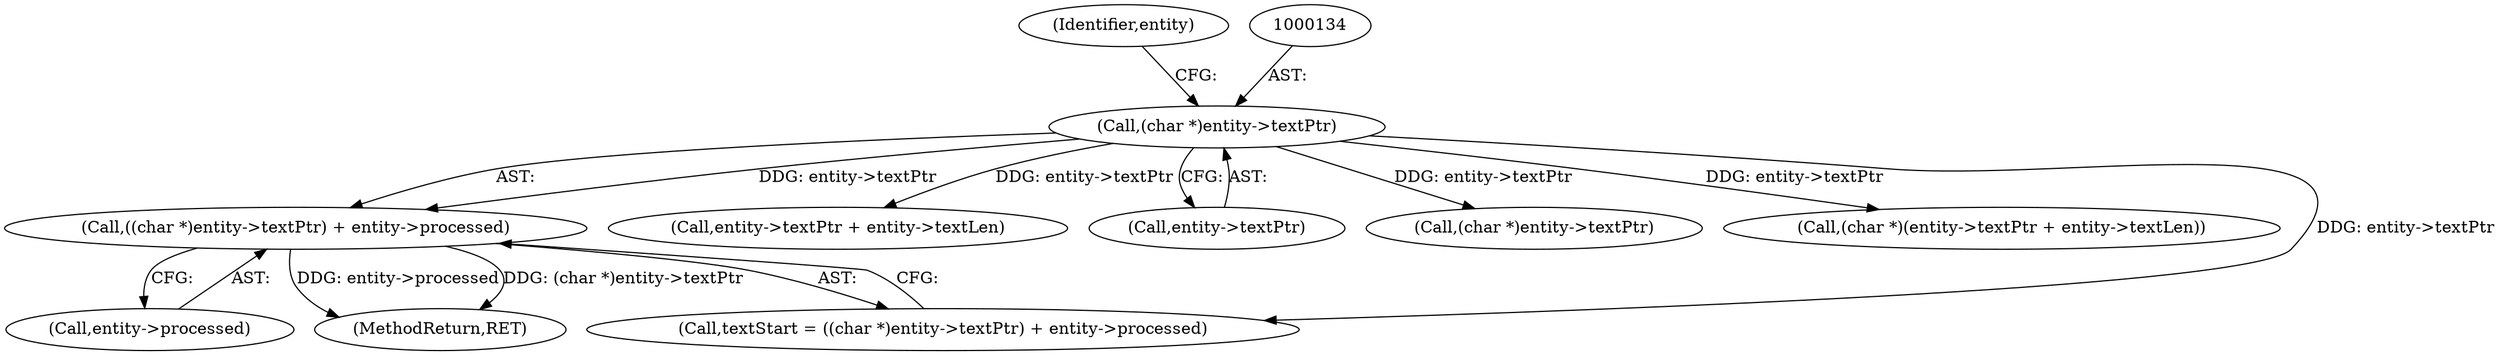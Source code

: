 digraph "0_libexpat_c20b758c332d9a13afbbb276d30db1d183a85d43_1@pointer" {
"1000132" [label="(Call,((char *)entity->textPtr) + entity->processed)"];
"1000133" [label="(Call,(char *)entity->textPtr)"];
"1000133" [label="(Call,(char *)entity->textPtr)"];
"1000145" [label="(Call,entity->textPtr + entity->textLen)"];
"1000135" [label="(Call,entity->textPtr)"];
"1000139" [label="(Identifier,entity)"];
"1000230" [label="(Call,(char *)entity->textPtr)"];
"1000143" [label="(Call,(char *)(entity->textPtr + entity->textLen))"];
"1000132" [label="(Call,((char *)entity->textPtr) + entity->processed)"];
"1000138" [label="(Call,entity->processed)"];
"1000334" [label="(MethodReturn,RET)"];
"1000130" [label="(Call,textStart = ((char *)entity->textPtr) + entity->processed)"];
"1000132" -> "1000130"  [label="AST: "];
"1000132" -> "1000138"  [label="CFG: "];
"1000133" -> "1000132"  [label="AST: "];
"1000138" -> "1000132"  [label="AST: "];
"1000130" -> "1000132"  [label="CFG: "];
"1000132" -> "1000334"  [label="DDG: entity->processed"];
"1000132" -> "1000334"  [label="DDG: (char *)entity->textPtr"];
"1000133" -> "1000132"  [label="DDG: entity->textPtr"];
"1000133" -> "1000135"  [label="CFG: "];
"1000134" -> "1000133"  [label="AST: "];
"1000135" -> "1000133"  [label="AST: "];
"1000139" -> "1000133"  [label="CFG: "];
"1000133" -> "1000130"  [label="DDG: entity->textPtr"];
"1000133" -> "1000143"  [label="DDG: entity->textPtr"];
"1000133" -> "1000145"  [label="DDG: entity->textPtr"];
"1000133" -> "1000230"  [label="DDG: entity->textPtr"];
}
